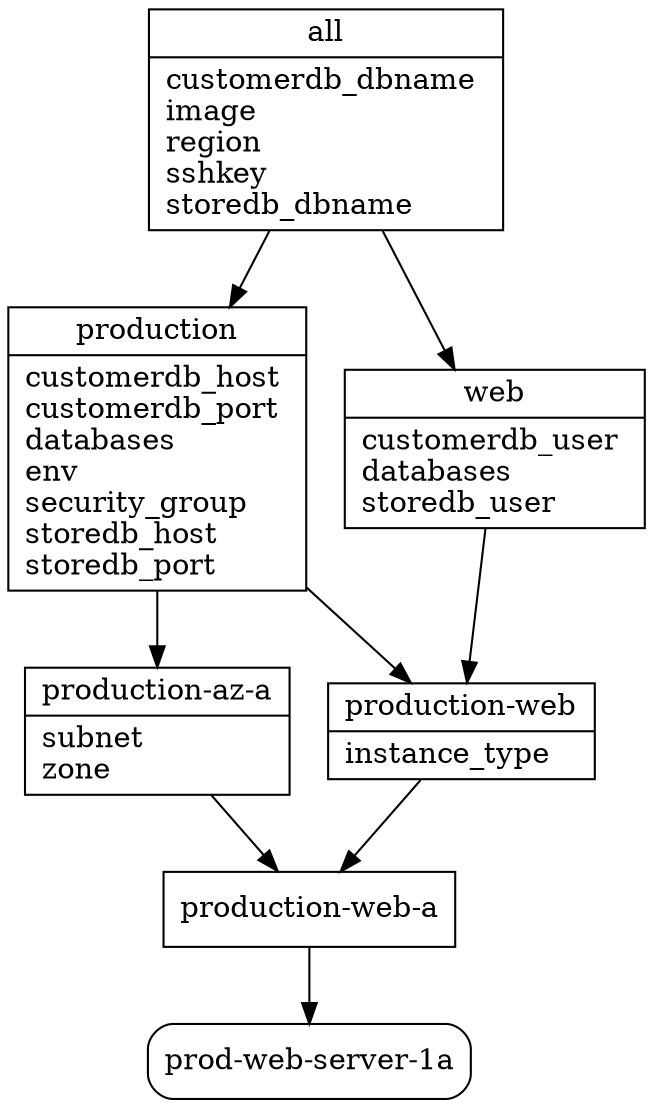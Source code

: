 digraph prod_web_server_1a {
  rankdir=TB;

  all [shape=record label="
{ all |
customerdb_dbname \l
image \l
region \l
sshkey \l
storedb_dbname \l
} "]

  prod_web_server_1a [shape=record style=rounded label="
{ prod-web-server-1a} "]

  production [shape=record label="
{ production |
customerdb_host \l
customerdb_port \l
databases \l
env \l
security_group \l
storedb_host \l
storedb_port \l
} "]

  production_az_a [shape=record label="
{ production-az-a |
subnet \l
zone \l
} "]

  production_web [shape=record label="
{ production-web |
instance_type \l
} "]

  production_web_a [shape=record label="
{ production-web-a} "]

  web [shape=record label="
{ web |
customerdb_user \l
databases \l
storedb_user \l
} "]


  all -> web;
  all -> production;
  production -> production_web;
  production -> production_az_a;
  production_az_a -> production_web_a;
  production_web -> production_web_a;
  production_web_a -> prod_web_server_1a;
  web -> production_web;
}
